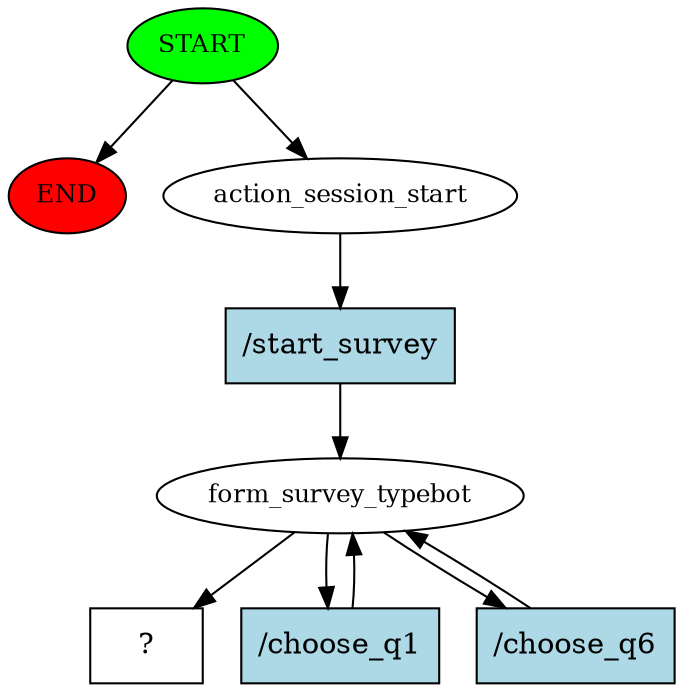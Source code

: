 digraph  {
0 [class="start active", fillcolor=green, fontsize=12, label=START, style=filled];
"-1" [class=end, fillcolor=red, fontsize=12, label=END, style=filled];
1 [class=active, fontsize=12, label=action_session_start];
2 [class=active, fontsize=12, label=form_survey_typebot];
5 [class="intent dashed active", label="  ?  ", shape=rect];
6 [class="intent active", fillcolor=lightblue, label="/start_survey", shape=rect, style=filled];
7 [class="intent active", fillcolor=lightblue, label="/choose_q1", shape=rect, style=filled];
8 [class="intent active", fillcolor=lightblue, label="/choose_q6", shape=rect, style=filled];
0 -> "-1"  [class="", key=NONE, label=""];
0 -> 1  [class=active, key=NONE, label=""];
1 -> 6  [class=active, key=0];
2 -> 5  [class=active, key=NONE, label=""];
2 -> 7  [class=active, key=0];
2 -> 8  [class=active, key=0];
6 -> 2  [class=active, key=0];
7 -> 2  [class=active, key=0];
8 -> 2  [class=active, key=0];
}
